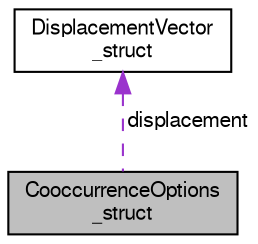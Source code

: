 digraph "CooccurrenceOptions_struct"
{
  bgcolor="transparent";
  edge [fontname="FreeSans",fontsize="10",labelfontname="FreeSans",labelfontsize="10"];
  node [fontname="FreeSans",fontsize="10",shape=record];
  Node1 [label="CooccurrenceOptions\l_struct",height=0.2,width=0.4,color="black", fillcolor="grey75", style="filled" fontcolor="black"];
  Node2 -> Node1 [dir="back",color="darkorchid3",fontsize="10",style="dashed",label=" displacement" ,fontname="FreeSans"];
  Node2 [label="DisplacementVector\l_struct",height=0.2,width=0.4,color="black",URL="$struct_displacement_vector__struct.html"];
}
